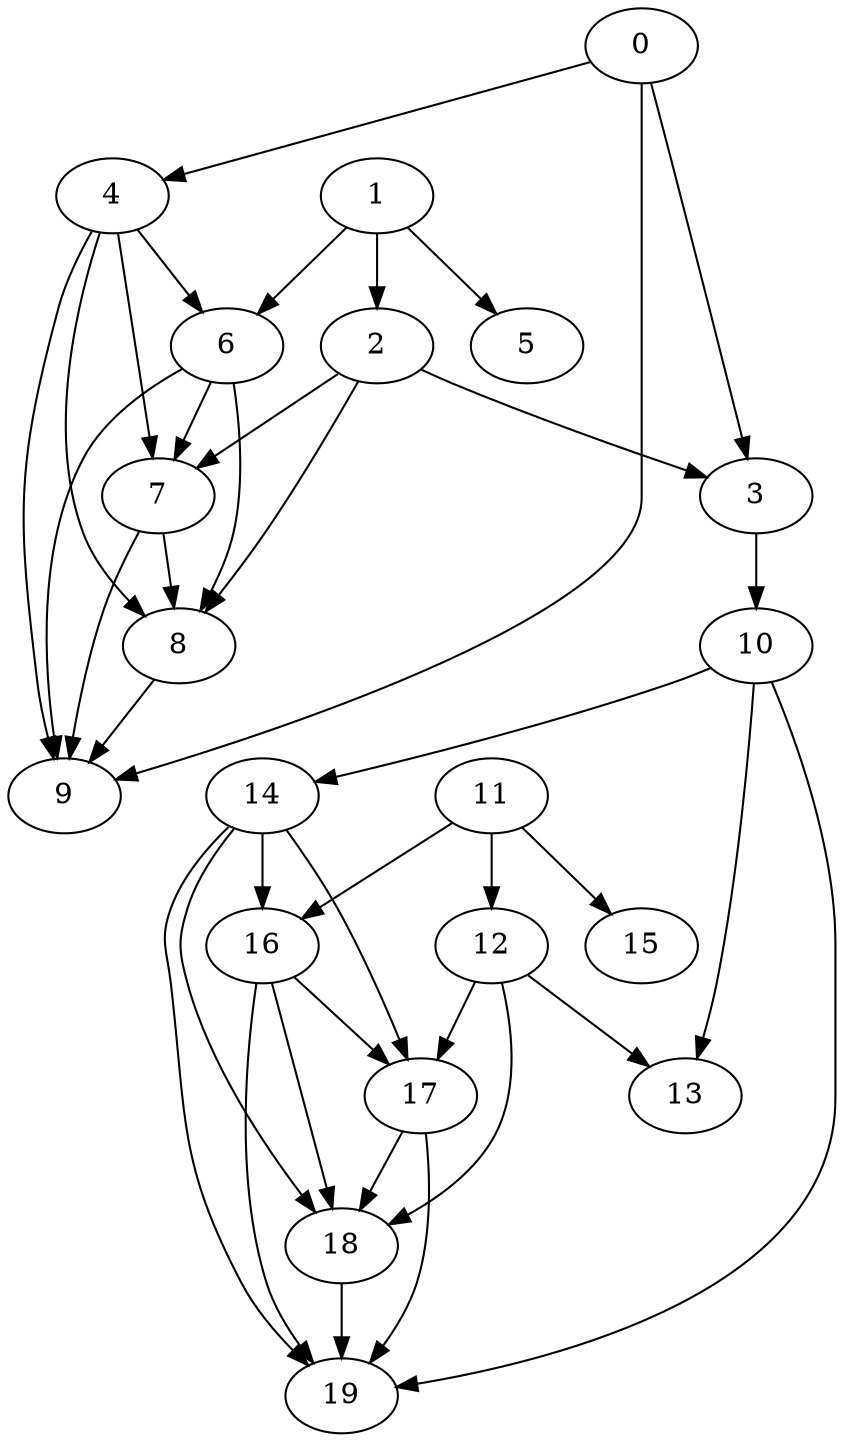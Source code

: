 digraph "Random_Nodes_10_Density_1.90_CCR_10.00_WeightType_Random" {
	graph [CCR=10.0,
		Density=1.9,
		"No of edges"=19,
		"No of nodes"=10,
		"Node concurrency"=-1,
		"Total sequential time"=63
	];
	0	 [Weight=6];
	3	 [Weight=10];
	0 -> 3	 [Weight=34];
	4	 [Weight=3];
	0 -> 4	 [Weight=24];
	9	 [Weight=8];
	0 -> 9	 [Weight=44];
	1	 [Weight=5];
	2	 [Weight=5];
	1 -> 2	 [Weight=48];
	5	 [Weight=7];
	1 -> 5	 [Weight=19];
	6	 [Weight=8];
	1 -> 6	 [Weight=39];
	2 -> 3	 [Weight=10];
	7	 [Weight=3];
	2 -> 7	 [Weight=48];
	8	 [Weight=8];
	2 -> 8	 [Weight=48];
	4 -> 6	 [Weight=10];
	4 -> 7	 [Weight=48];
	4 -> 8	 [Weight=48];
	4 -> 9	 [Weight=39];
	6 -> 7	 [Weight=15];
	6 -> 8	 [Weight=39];
	6 -> 9	 [Weight=29];
	7 -> 8	 [Weight=15];
	7 -> 9	 [Weight=34];
	8 -> 9	 [Weight=39];
	graph [CCR=10.0,
		Density=1.9,
		"No of edges"=19,
		"No of nodes"=10,
		"Node concurrency"=-1,
		"Total sequential time"=63
	];
	10	 [Weight=6];
	3 -> 10	 [Weight=10];
	13	 [Weight=10];
	10 -> 13	 [Weight=34];
	14	 [Weight=3];
	10 -> 14	 [Weight=24];
	19	 [Weight=8];
	10 -> 19	 [Weight=44];
	11	 [Weight=5];
	12	 [Weight=5];
	11 -> 12	 [Weight=48];
	15	 [Weight=7];
	11 -> 15	 [Weight=19];
	16	 [Weight=8];
	11 -> 16	 [Weight=39];
	12 -> 13	 [Weight=10];
	17	 [Weight=3];
	12 -> 17	 [Weight=48];
	18	 [Weight=8];
	12 -> 18	 [Weight=48];
	14 -> 16	 [Weight=10];
	14 -> 17	 [Weight=48];
	14 -> 18	 [Weight=48];
	14 -> 19	 [Weight=39];
	16 -> 17	 [Weight=15];
	16 -> 18	 [Weight=39];
	16 -> 19	 [Weight=29];
	17 -> 18	 [Weight=15];
	17 -> 19	 [Weight=34];
	18 -> 19	 [Weight=39];

}
